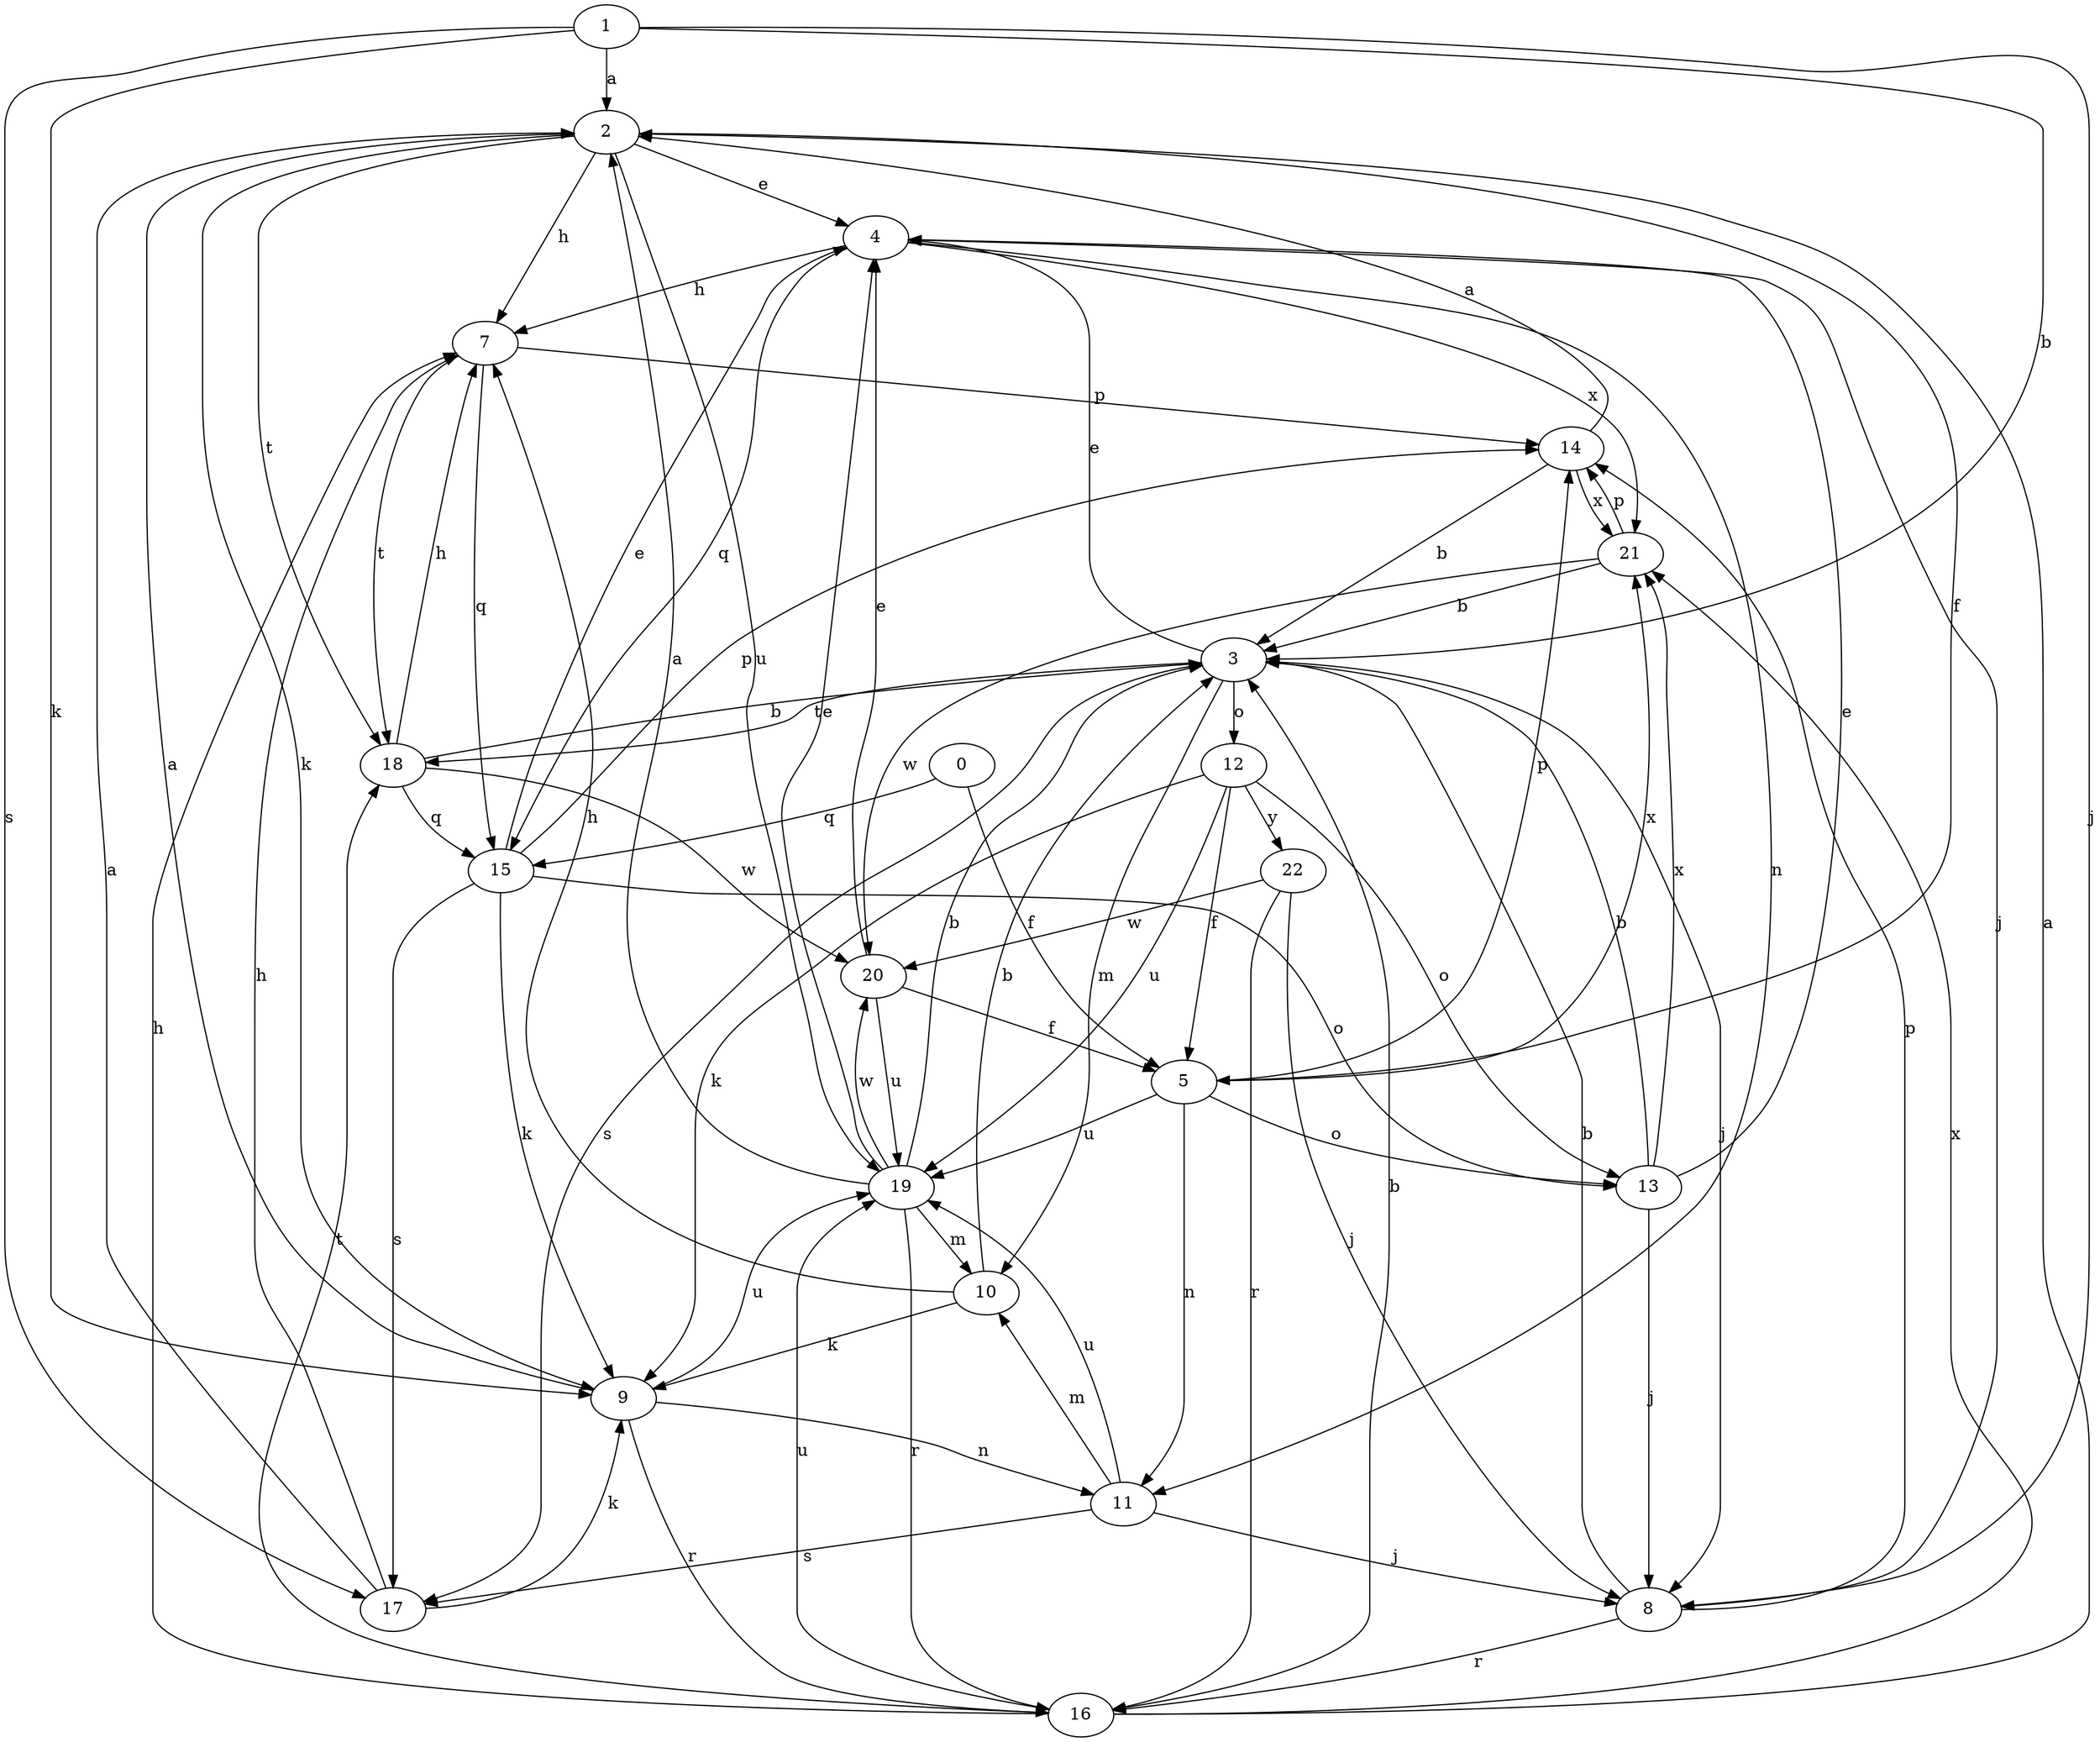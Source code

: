 strict digraph  {
1;
2;
3;
4;
5;
7;
8;
9;
0;
10;
11;
12;
13;
14;
15;
16;
17;
18;
19;
20;
21;
22;
1 -> 2  [label=a];
1 -> 3  [label=b];
1 -> 8  [label=j];
1 -> 9  [label=k];
1 -> 17  [label=s];
2 -> 4  [label=e];
2 -> 5  [label=f];
2 -> 7  [label=h];
2 -> 9  [label=k];
2 -> 18  [label=t];
2 -> 19  [label=u];
3 -> 4  [label=e];
3 -> 8  [label=j];
3 -> 10  [label=m];
3 -> 12  [label=o];
3 -> 17  [label=s];
3 -> 18  [label=t];
4 -> 7  [label=h];
4 -> 8  [label=j];
4 -> 11  [label=n];
4 -> 15  [label=q];
4 -> 21  [label=x];
5 -> 11  [label=n];
5 -> 13  [label=o];
5 -> 14  [label=p];
5 -> 19  [label=u];
5 -> 21  [label=x];
7 -> 14  [label=p];
7 -> 15  [label=q];
7 -> 18  [label=t];
8 -> 3  [label=b];
8 -> 14  [label=p];
8 -> 16  [label=r];
9 -> 2  [label=a];
9 -> 11  [label=n];
9 -> 16  [label=r];
9 -> 19  [label=u];
0 -> 5  [label=f];
0 -> 15  [label=q];
10 -> 3  [label=b];
10 -> 7  [label=h];
10 -> 9  [label=k];
11 -> 8  [label=j];
11 -> 10  [label=m];
11 -> 17  [label=s];
11 -> 19  [label=u];
12 -> 5  [label=f];
12 -> 9  [label=k];
12 -> 13  [label=o];
12 -> 19  [label=u];
12 -> 22  [label=y];
13 -> 3  [label=b];
13 -> 4  [label=e];
13 -> 8  [label=j];
13 -> 21  [label=x];
14 -> 2  [label=a];
14 -> 3  [label=b];
14 -> 21  [label=x];
15 -> 4  [label=e];
15 -> 9  [label=k];
15 -> 13  [label=o];
15 -> 14  [label=p];
15 -> 17  [label=s];
16 -> 2  [label=a];
16 -> 3  [label=b];
16 -> 7  [label=h];
16 -> 18  [label=t];
16 -> 19  [label=u];
16 -> 21  [label=x];
17 -> 2  [label=a];
17 -> 7  [label=h];
17 -> 9  [label=k];
18 -> 3  [label=b];
18 -> 7  [label=h];
18 -> 15  [label=q];
18 -> 20  [label=w];
19 -> 2  [label=a];
19 -> 3  [label=b];
19 -> 4  [label=e];
19 -> 10  [label=m];
19 -> 16  [label=r];
19 -> 20  [label=w];
20 -> 4  [label=e];
20 -> 5  [label=f];
20 -> 19  [label=u];
21 -> 3  [label=b];
21 -> 14  [label=p];
21 -> 20  [label=w];
22 -> 8  [label=j];
22 -> 16  [label=r];
22 -> 20  [label=w];
}
